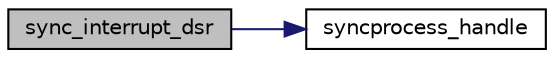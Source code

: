 digraph "sync_interrupt_dsr"
{
  edge [fontname="Helvetica",fontsize="10",labelfontname="Helvetica",labelfontsize="10"];
  node [fontname="Helvetica",fontsize="10",shape=record];
  rankdir="LR";
  Node1 [label="sync_interrupt_dsr",height=0.2,width=0.4,color="black", fillcolor="grey75", style="filled" fontcolor="black"];
  Node1 -> Node2 [color="midnightblue",fontsize="10",style="solid",fontname="Helvetica"];
  Node2 [label="syncprocess_handle",height=0.2,width=0.4,color="black", fillcolor="white", style="filled",URL="$intr_8c.html#ae9c84a2b3d7e942d1eb2b583f7555ae8"];
}
